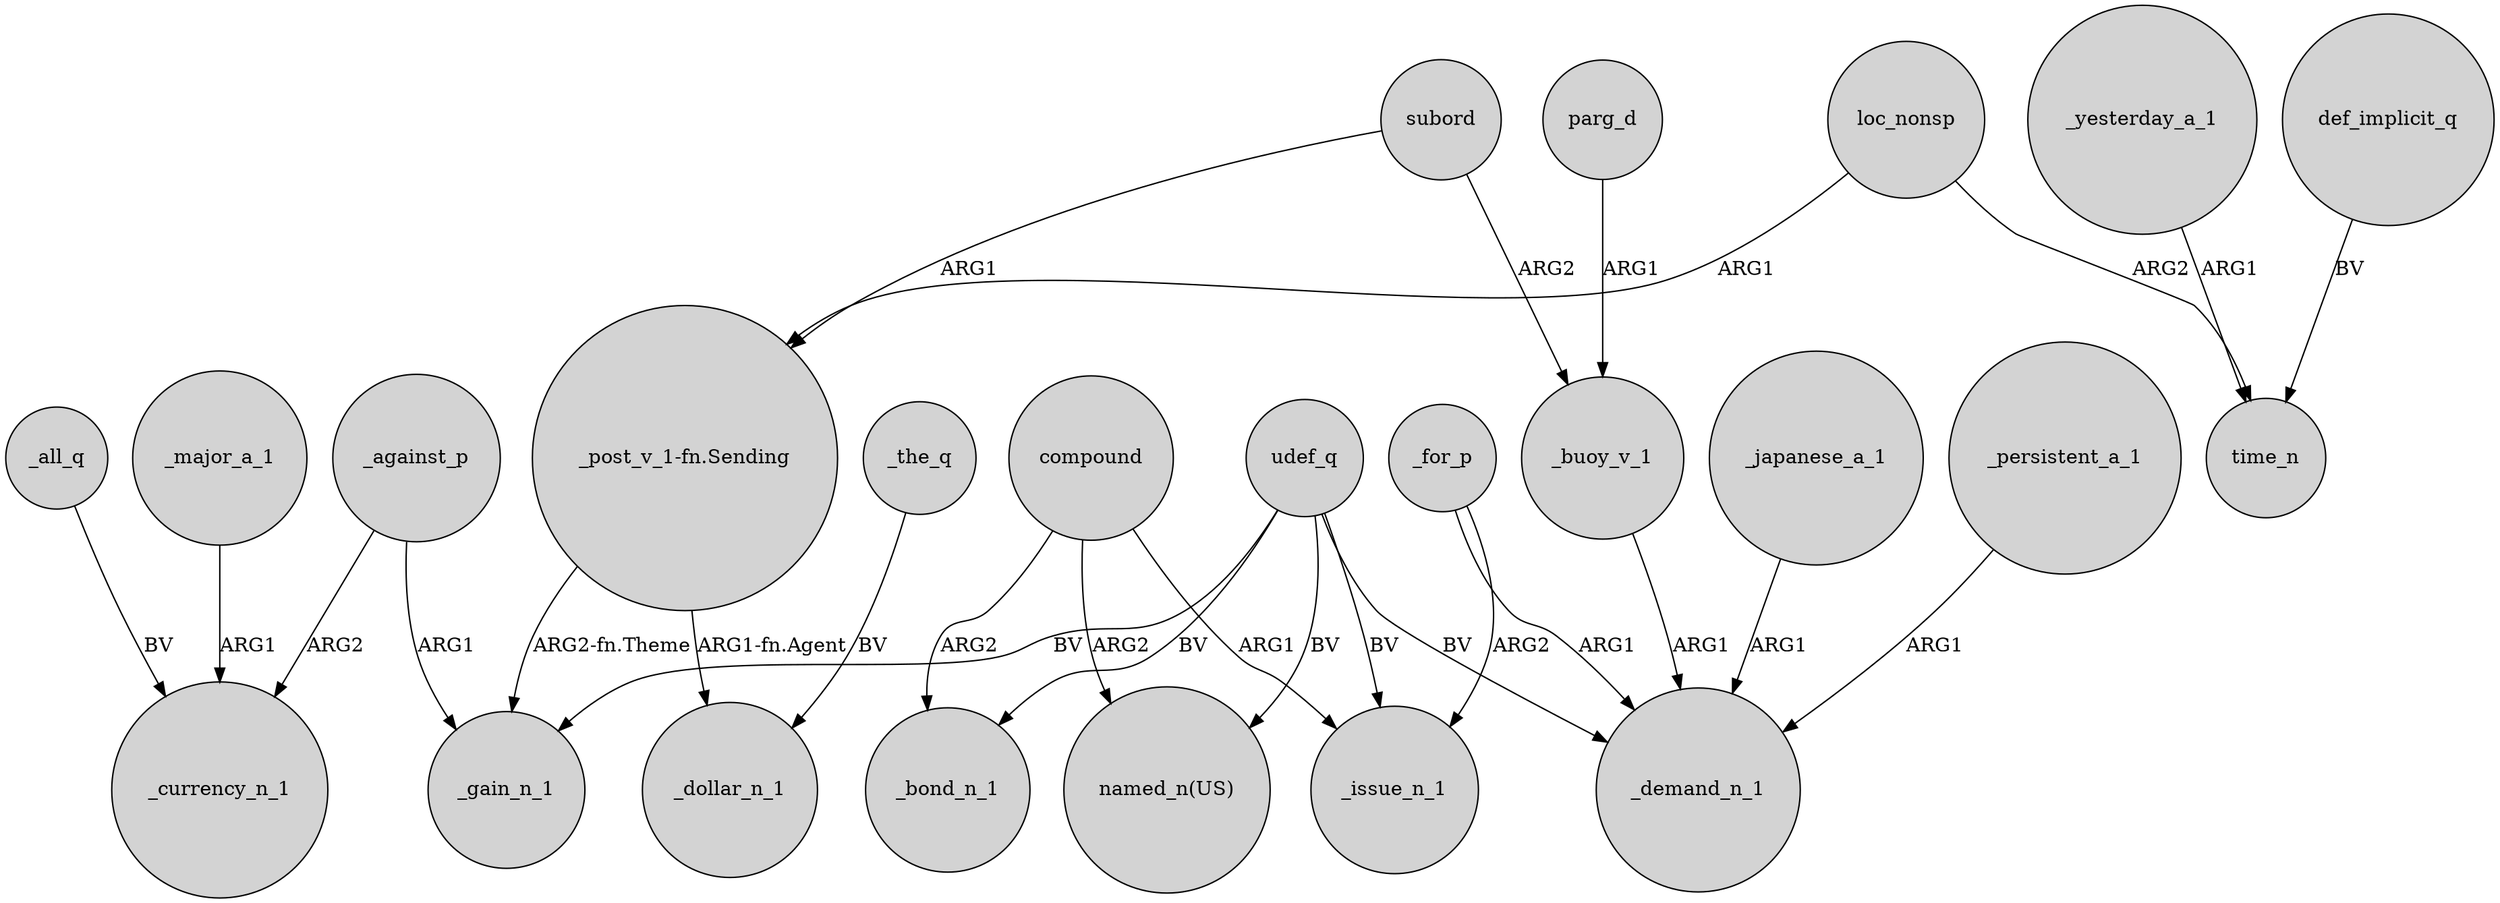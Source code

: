 digraph {
	node [shape=circle style=filled]
	"_post_v_1-fn.Sending" -> _dollar_n_1 [label="ARG1-fn.Agent"]
	_against_p -> _currency_n_1 [label=ARG2]
	_yesterday_a_1 -> time_n [label=ARG1]
	udef_q -> "named_n(US)" [label=BV]
	"_post_v_1-fn.Sending" -> _gain_n_1 [label="ARG2-fn.Theme"]
	loc_nonsp -> "_post_v_1-fn.Sending" [label=ARG1]
	udef_q -> _gain_n_1 [label=BV]
	_the_q -> _dollar_n_1 [label=BV]
	compound -> "named_n(US)" [label=ARG2]
	loc_nonsp -> time_n [label=ARG2]
	udef_q -> _bond_n_1 [label=BV]
	_against_p -> _gain_n_1 [label=ARG1]
	_for_p -> _demand_n_1 [label=ARG1]
	udef_q -> _demand_n_1 [label=BV]
	_all_q -> _currency_n_1 [label=BV]
	udef_q -> _issue_n_1 [label=BV]
	parg_d -> _buoy_v_1 [label=ARG1]
	compound -> _issue_n_1 [label=ARG1]
	_buoy_v_1 -> _demand_n_1 [label=ARG1]
	_major_a_1 -> _currency_n_1 [label=ARG1]
	compound -> _bond_n_1 [label=ARG2]
	_for_p -> _issue_n_1 [label=ARG2]
	subord -> _buoy_v_1 [label=ARG2]
	_japanese_a_1 -> _demand_n_1 [label=ARG1]
	subord -> "_post_v_1-fn.Sending" [label=ARG1]
	def_implicit_q -> time_n [label=BV]
	_persistent_a_1 -> _demand_n_1 [label=ARG1]
}
